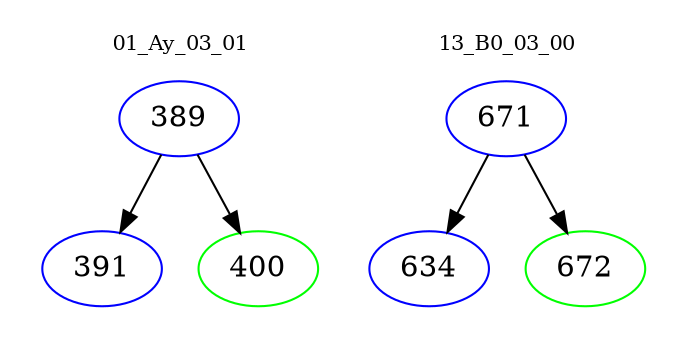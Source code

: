 digraph{
subgraph cluster_0 {
color = white
label = "01_Ay_03_01";
fontsize=10;
T0_389 [label="389", color="blue"]
T0_389 -> T0_391 [color="black"]
T0_391 [label="391", color="blue"]
T0_389 -> T0_400 [color="black"]
T0_400 [label="400", color="green"]
}
subgraph cluster_1 {
color = white
label = "13_B0_03_00";
fontsize=10;
T1_671 [label="671", color="blue"]
T1_671 -> T1_634 [color="black"]
T1_634 [label="634", color="blue"]
T1_671 -> T1_672 [color="black"]
T1_672 [label="672", color="green"]
}
}
